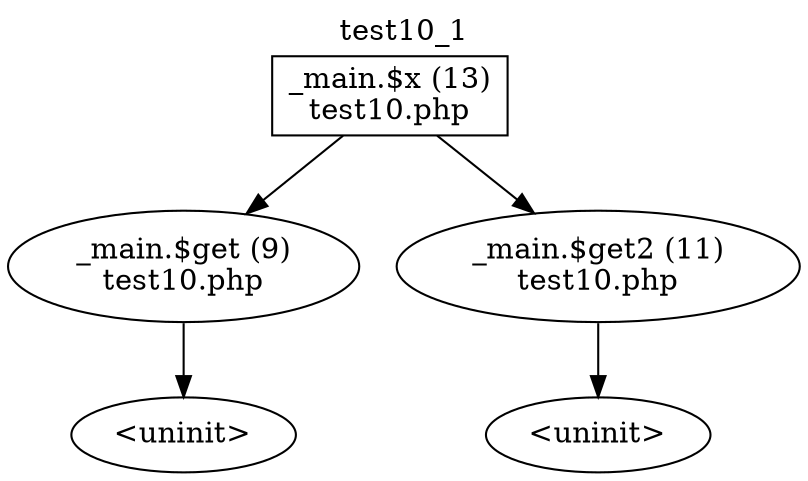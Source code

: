 digraph cfg {
  label="test10_1";
  labelloc=t;
  n1 [shape=box, label="_main.$x (13)\ntest10.php"];
  n2 [shape=ellipse, label="_main.$get (9)\ntest10.php"];
  n3 [shape=ellipse, label="_main.$get2 (11)\ntest10.php"];
  n4 [shape=ellipse, label="<uninit>"];
  n5 [shape=ellipse, label="<uninit>"];
  n1 -> n2;
  n1 -> n3;
  n2 -> n4;
  n3 -> n5;
}
